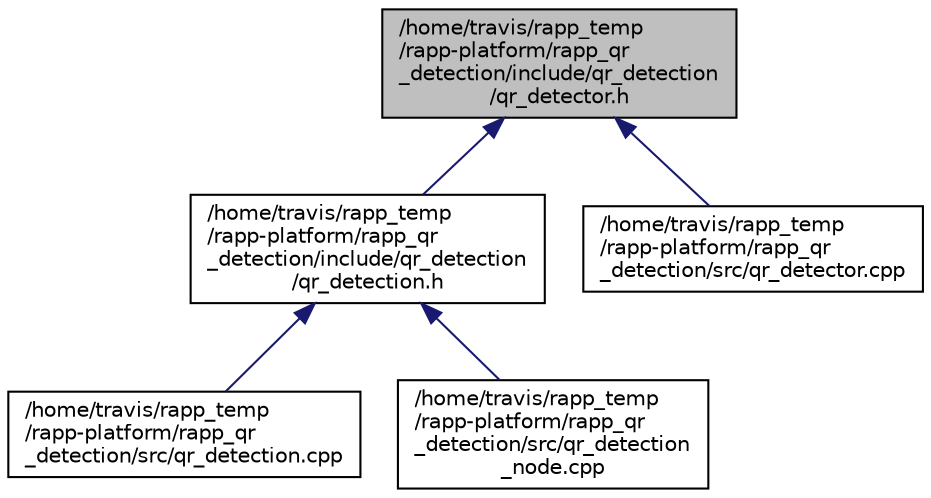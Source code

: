 digraph "/home/travis/rapp_temp/rapp-platform/rapp_qr_detection/include/qr_detection/qr_detector.h"
{
  edge [fontname="Helvetica",fontsize="10",labelfontname="Helvetica",labelfontsize="10"];
  node [fontname="Helvetica",fontsize="10",shape=record];
  Node1 [label="/home/travis/rapp_temp\l/rapp-platform/rapp_qr\l_detection/include/qr_detection\l/qr_detector.h",height=0.2,width=0.4,color="black", fillcolor="grey75", style="filled" fontcolor="black"];
  Node1 -> Node2 [dir="back",color="midnightblue",fontsize="10",style="solid",fontname="Helvetica"];
  Node2 [label="/home/travis/rapp_temp\l/rapp-platform/rapp_qr\l_detection/include/qr_detection\l/qr_detection.h",height=0.2,width=0.4,color="black", fillcolor="white", style="filled",URL="$qr__detection_8h.html"];
  Node2 -> Node3 [dir="back",color="midnightblue",fontsize="10",style="solid",fontname="Helvetica"];
  Node3 [label="/home/travis/rapp_temp\l/rapp-platform/rapp_qr\l_detection/src/qr_detection.cpp",height=0.2,width=0.4,color="black", fillcolor="white", style="filled",URL="$qr__detection_8cpp.html"];
  Node2 -> Node4 [dir="back",color="midnightblue",fontsize="10",style="solid",fontname="Helvetica"];
  Node4 [label="/home/travis/rapp_temp\l/rapp-platform/rapp_qr\l_detection/src/qr_detection\l_node.cpp",height=0.2,width=0.4,color="black", fillcolor="white", style="filled",URL="$qr__detection__node_8cpp.html"];
  Node1 -> Node5 [dir="back",color="midnightblue",fontsize="10",style="solid",fontname="Helvetica"];
  Node5 [label="/home/travis/rapp_temp\l/rapp-platform/rapp_qr\l_detection/src/qr_detector.cpp",height=0.2,width=0.4,color="black", fillcolor="white", style="filled",URL="$qr__detector_8cpp.html"];
}
